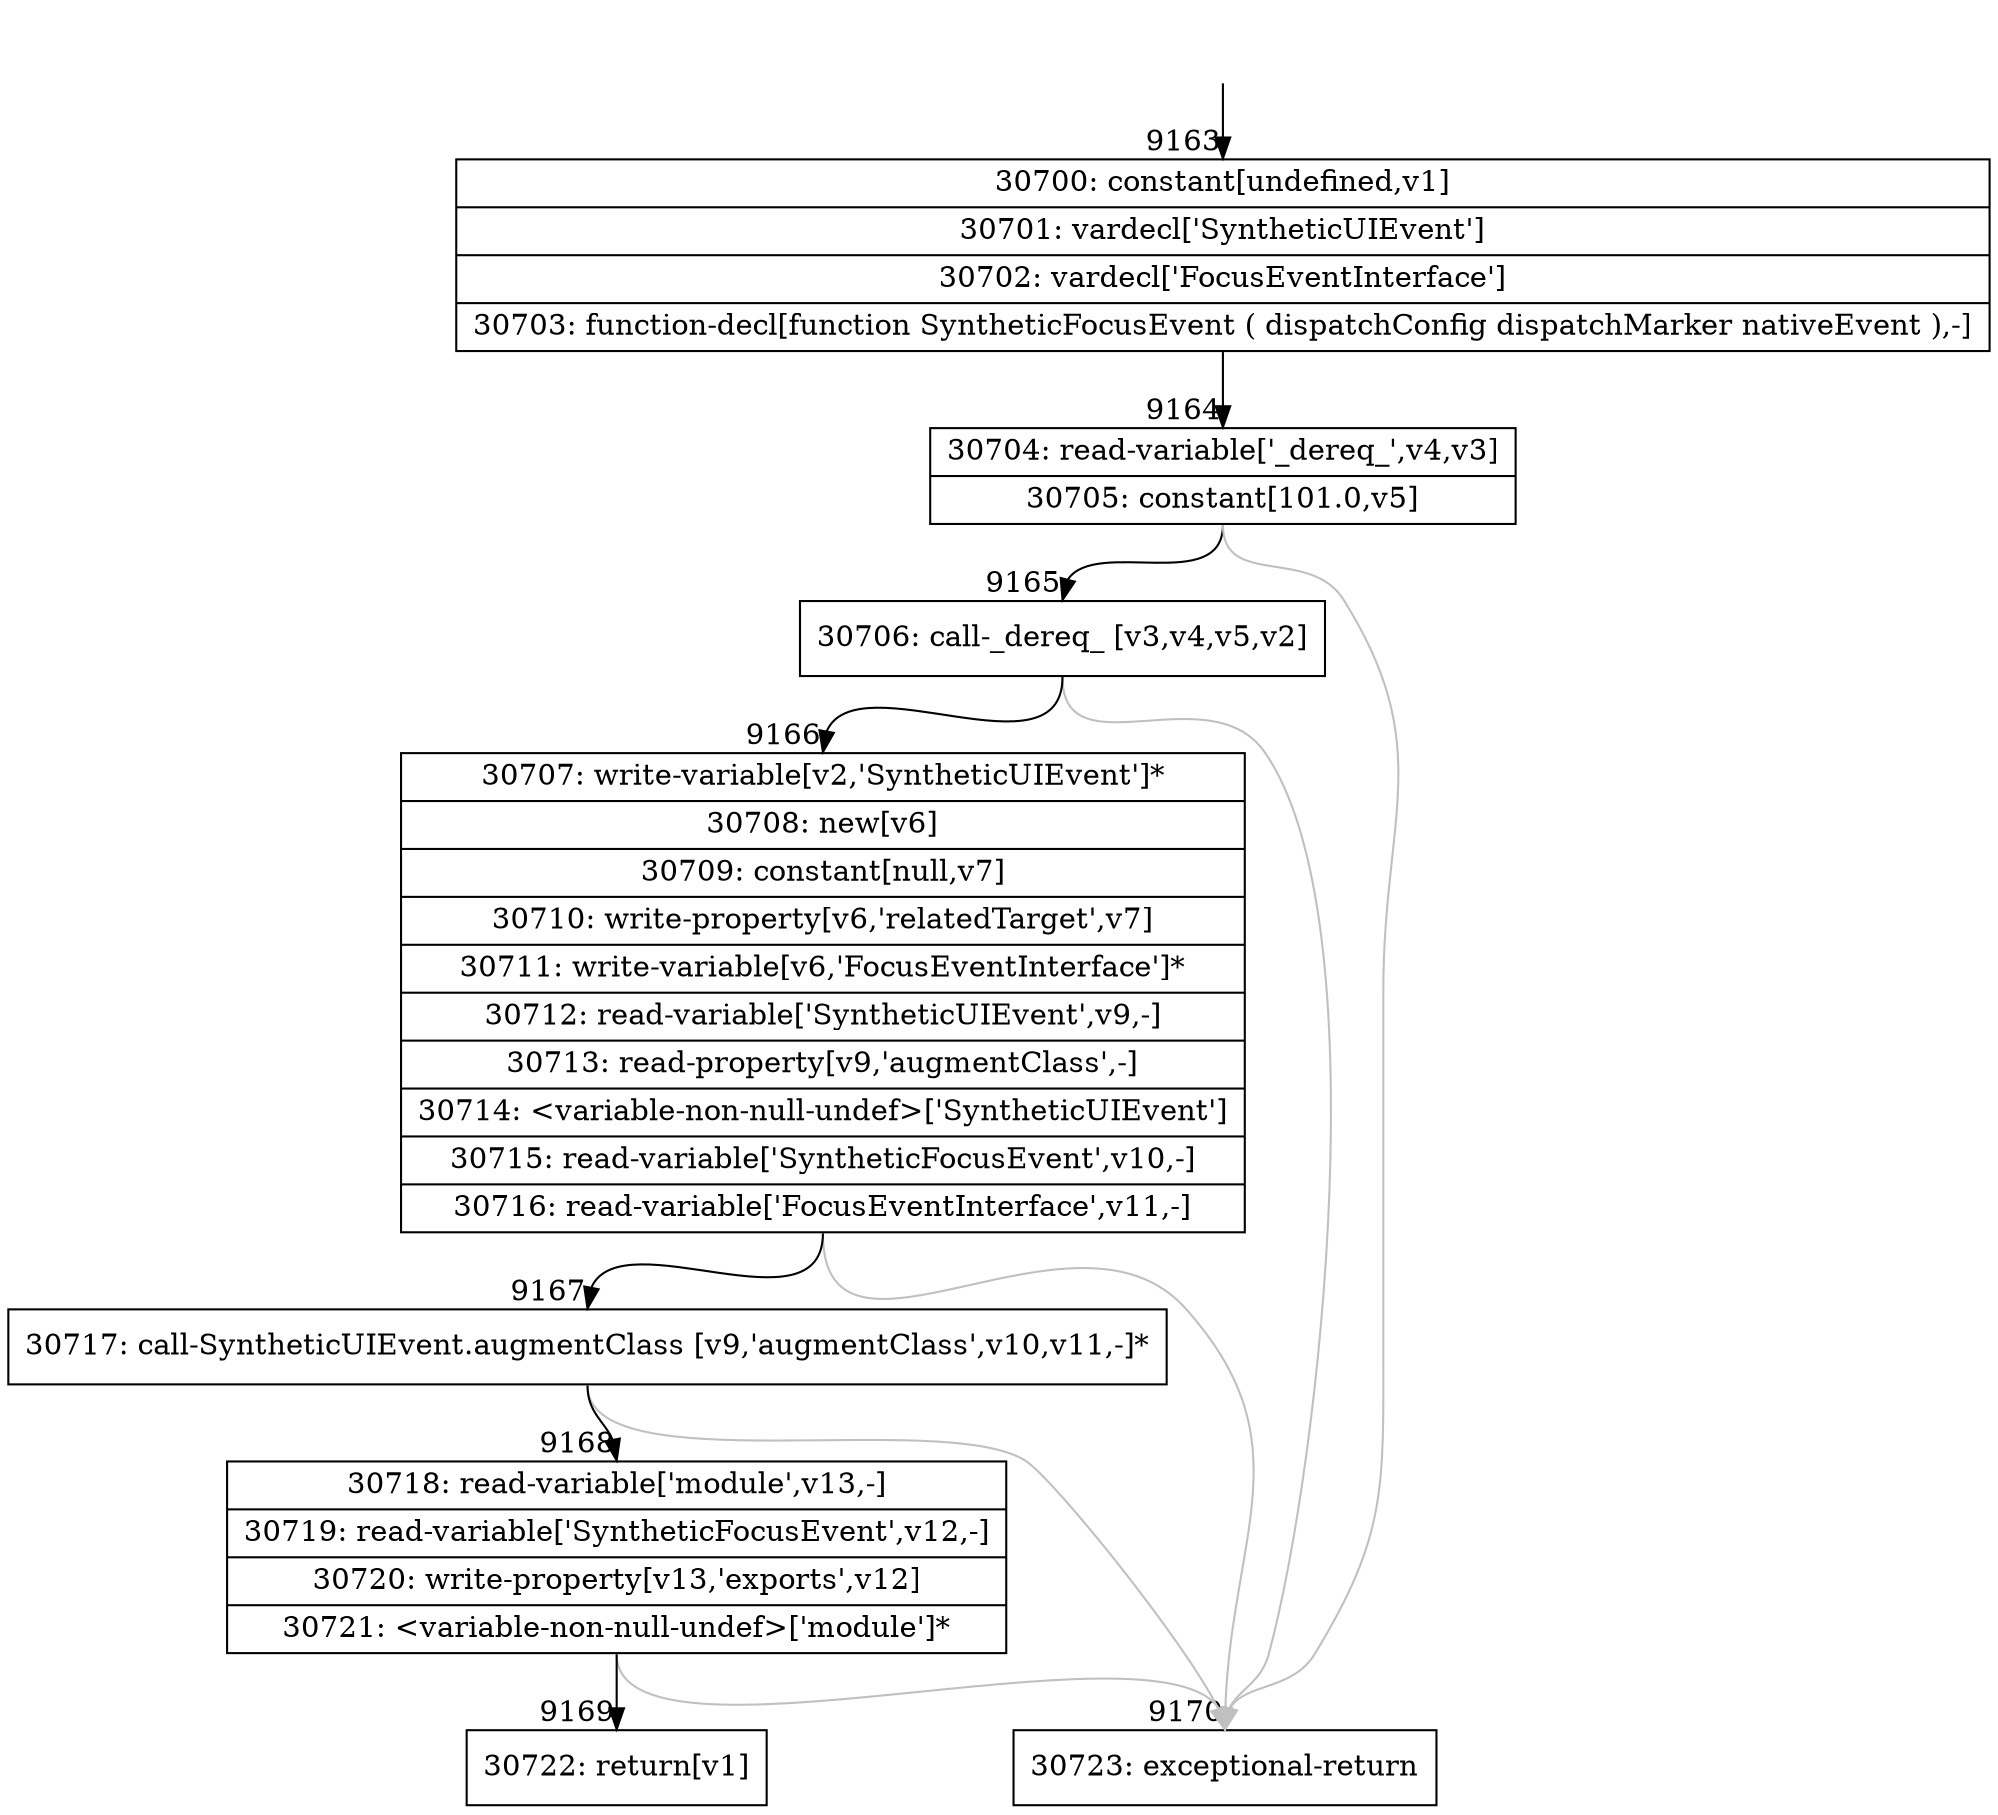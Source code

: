 digraph {
rankdir="TD"
BB_entry662[shape=none,label=""];
BB_entry662 -> BB9163 [tailport=s, headport=n, headlabel="    9163"]
BB9163 [shape=record label="{30700: constant[undefined,v1]|30701: vardecl['SyntheticUIEvent']|30702: vardecl['FocusEventInterface']|30703: function-decl[function SyntheticFocusEvent ( dispatchConfig dispatchMarker nativeEvent ),-]}" ] 
BB9163 -> BB9164 [tailport=s, headport=n, headlabel="      9164"]
BB9164 [shape=record label="{30704: read-variable['_dereq_',v4,v3]|30705: constant[101.0,v5]}" ] 
BB9164 -> BB9165 [tailport=s, headport=n, headlabel="      9165"]
BB9164 -> BB9170 [tailport=s, headport=n, color=gray, headlabel="      9170"]
BB9165 [shape=record label="{30706: call-_dereq_ [v3,v4,v5,v2]}" ] 
BB9165 -> BB9166 [tailport=s, headport=n, headlabel="      9166"]
BB9165 -> BB9170 [tailport=s, headport=n, color=gray]
BB9166 [shape=record label="{30707: write-variable[v2,'SyntheticUIEvent']*|30708: new[v6]|30709: constant[null,v7]|30710: write-property[v6,'relatedTarget',v7]|30711: write-variable[v6,'FocusEventInterface']*|30712: read-variable['SyntheticUIEvent',v9,-]|30713: read-property[v9,'augmentClass',-]|30714: \<variable-non-null-undef\>['SyntheticUIEvent']|30715: read-variable['SyntheticFocusEvent',v10,-]|30716: read-variable['FocusEventInterface',v11,-]}" ] 
BB9166 -> BB9167 [tailport=s, headport=n, headlabel="      9167"]
BB9166 -> BB9170 [tailport=s, headport=n, color=gray]
BB9167 [shape=record label="{30717: call-SyntheticUIEvent.augmentClass [v9,'augmentClass',v10,v11,-]*}" ] 
BB9167 -> BB9168 [tailport=s, headport=n, headlabel="      9168"]
BB9167 -> BB9170 [tailport=s, headport=n, color=gray]
BB9168 [shape=record label="{30718: read-variable['module',v13,-]|30719: read-variable['SyntheticFocusEvent',v12,-]|30720: write-property[v13,'exports',v12]|30721: \<variable-non-null-undef\>['module']*}" ] 
BB9168 -> BB9169 [tailport=s, headport=n, headlabel="      9169"]
BB9168 -> BB9170 [tailport=s, headport=n, color=gray]
BB9169 [shape=record label="{30722: return[v1]}" ] 
BB9170 [shape=record label="{30723: exceptional-return}" ] 
//#$~ 16162
}
